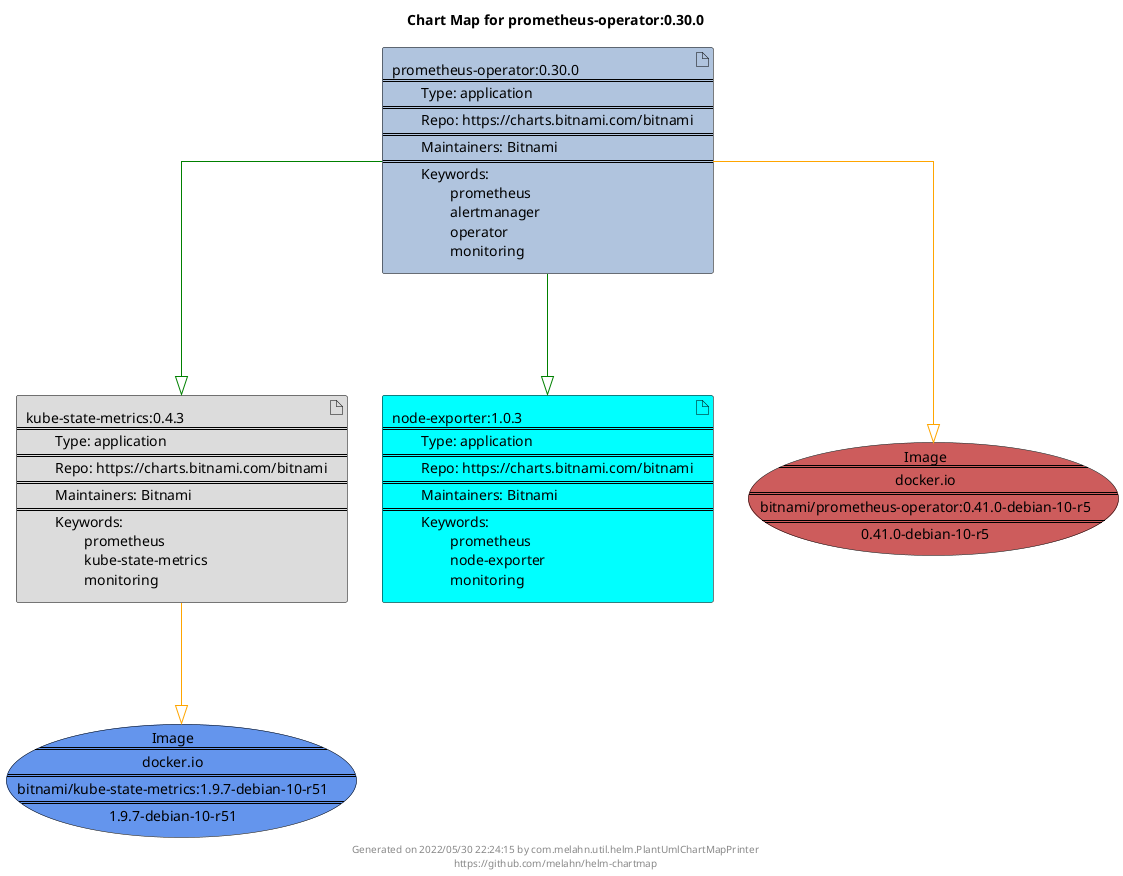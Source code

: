 @startuml
skinparam linetype ortho
skinparam backgroundColor white
skinparam usecaseBorderColor black
skinparam usecaseArrowColor LightSlateGray
skinparam artifactBorderColor black
skinparam artifactArrowColor LightSlateGray

title Chart Map for prometheus-operator:0.30.0

'There are 3 referenced Helm Charts
artifact "kube-state-metrics:0.4.3\n====\n\tType: application\n====\n\tRepo: https://charts.bitnami.com/bitnami\n====\n\tMaintainers: Bitnami\n====\n\tKeywords: \n\t\tprometheus\n\t\tkube-state-metrics\n\t\tmonitoring" as kube_state_metrics_0_4_3 #Gainsboro
artifact "prometheus-operator:0.30.0\n====\n\tType: application\n====\n\tRepo: https://charts.bitnami.com/bitnami\n====\n\tMaintainers: Bitnami\n====\n\tKeywords: \n\t\tprometheus\n\t\talertmanager\n\t\toperator\n\t\tmonitoring" as prometheus_operator_0_30_0 #LightSteelBlue
artifact "node-exporter:1.0.3\n====\n\tType: application\n====\n\tRepo: https://charts.bitnami.com/bitnami\n====\n\tMaintainers: Bitnami\n====\n\tKeywords: \n\t\tprometheus\n\t\tnode-exporter\n\t\tmonitoring" as node_exporter_1_0_3 #Aqua

'There are 2 referenced Docker Images
usecase "Image\n====\ndocker.io\n====\nbitnami/kube-state-metrics:1.9.7-debian-10-r51\n====\n1.9.7-debian-10-r51" as docker_io_bitnami_kube_state_metrics_1_9_7_debian_10_r51 #CornflowerBlue
usecase "Image\n====\ndocker.io\n====\nbitnami/prometheus-operator:0.41.0-debian-10-r5\n====\n0.41.0-debian-10-r5" as docker_io_bitnami_prometheus_operator_0_41_0_debian_10_r5 #IndianRed

'Chart Dependencies
prometheus_operator_0_30_0--[#green]-|>node_exporter_1_0_3
prometheus_operator_0_30_0--[#green]-|>kube_state_metrics_0_4_3
kube_state_metrics_0_4_3--[#orange]-|>docker_io_bitnami_kube_state_metrics_1_9_7_debian_10_r51
prometheus_operator_0_30_0--[#orange]-|>docker_io_bitnami_prometheus_operator_0_41_0_debian_10_r5

center footer Generated on 2022/05/30 22:24:15 by com.melahn.util.helm.PlantUmlChartMapPrinter\nhttps://github.com/melahn/helm-chartmap
@enduml

